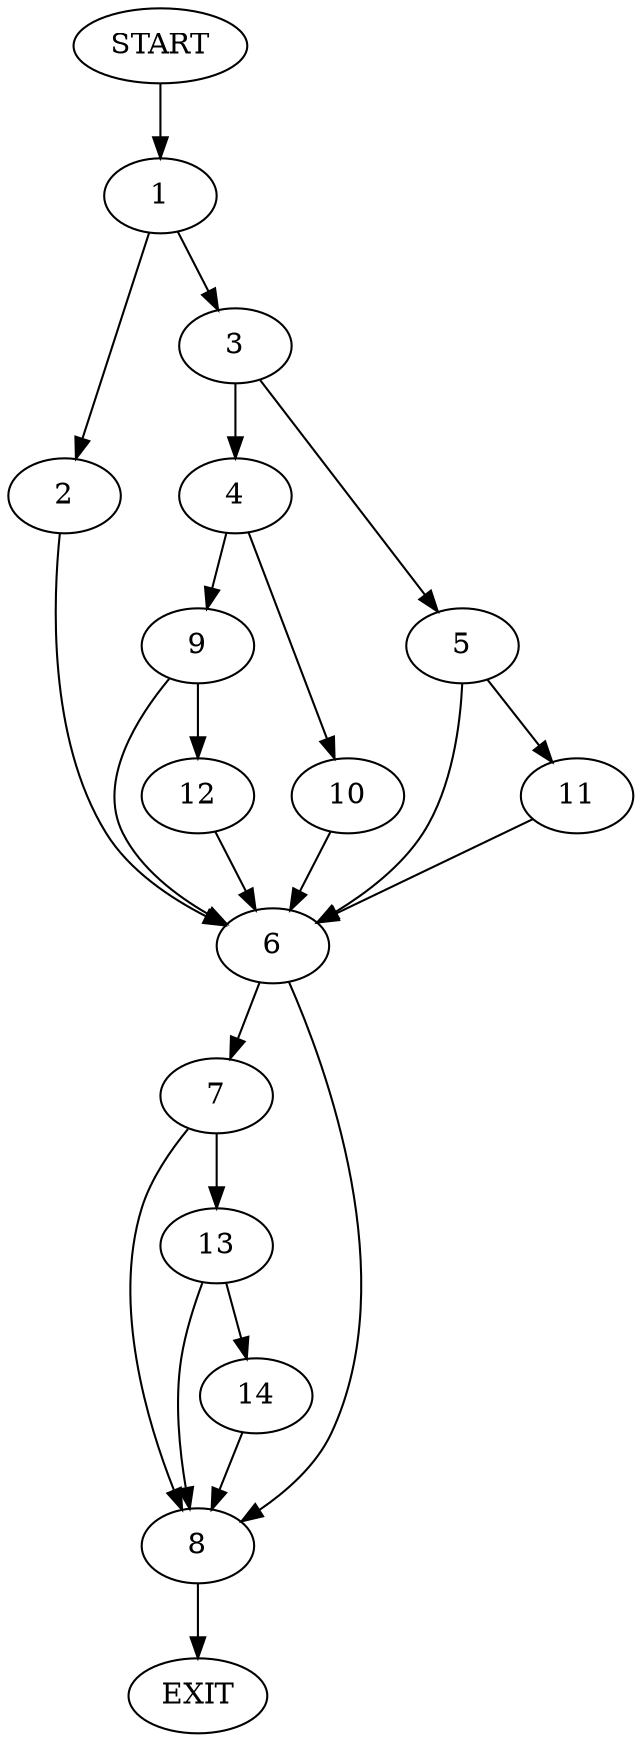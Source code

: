 digraph {
0 [label="START"]
15 [label="EXIT"]
0 -> 1
1 -> 2
1 -> 3
3 -> 4
3 -> 5
2 -> 6
6 -> 7
6 -> 8
4 -> 9
4 -> 10
5 -> 11
5 -> 6
9 -> 12
9 -> 6
10 -> 6
12 -> 6
11 -> 6
7 -> 13
7 -> 8
8 -> 15
13 -> 14
13 -> 8
14 -> 8
}
